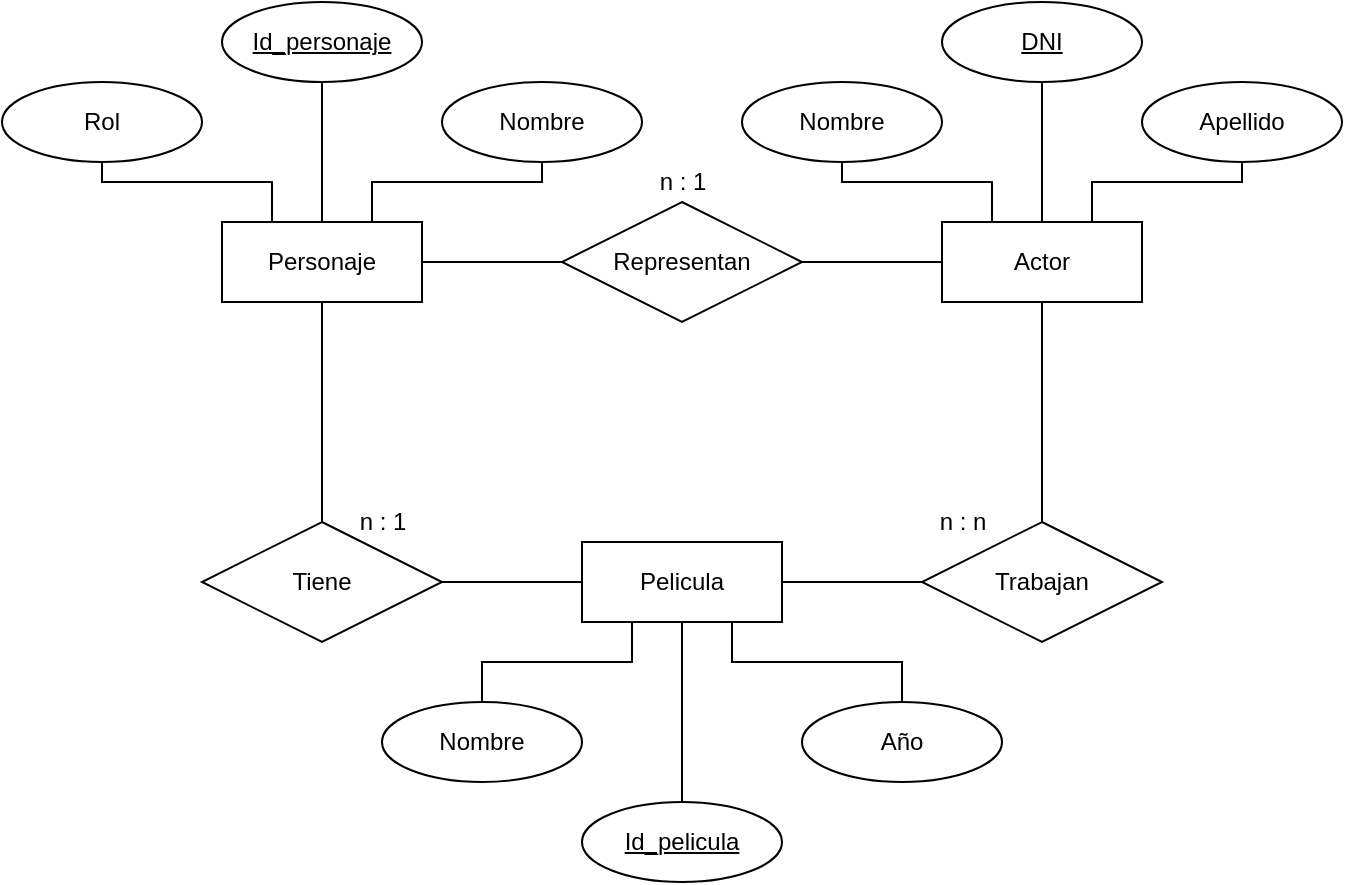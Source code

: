 <mxfile version="13.7.9" type="device"><diagram id="a4wN7kjNrropC3xq_mMU" name="Página-1"><mxGraphModel dx="1086" dy="806" grid="1" gridSize="10" guides="1" tooltips="1" connect="1" arrows="1" fold="1" page="1" pageScale="1" pageWidth="827" pageHeight="1169" math="0" shadow="0"><root><mxCell id="0"/><mxCell id="1" parent="0"/><mxCell id="JxnKgKEdRckpqDlTc3Gi-7" style="edgeStyle=orthogonalEdgeStyle;rounded=0;orthogonalLoop=1;jettySize=auto;html=1;endArrow=none;endFill=0;" parent="1" source="FeaqkFmE_zqpXnpOC4kX-2" target="JxnKgKEdRckpqDlTc3Gi-5" edge="1"><mxGeometry relative="1" as="geometry"/></mxCell><mxCell id="FeaqkFmE_zqpXnpOC4kX-2" value="Pelicula" style="whiteSpace=wrap;html=1;align=center;" parent="1" vertex="1"><mxGeometry x="330" y="280" width="100" height="40" as="geometry"/></mxCell><mxCell id="JxnKgKEdRckpqDlTc3Gi-11" style="edgeStyle=orthogonalEdgeStyle;rounded=0;orthogonalLoop=1;jettySize=auto;html=1;entryX=0;entryY=0.5;entryDx=0;entryDy=0;endArrow=none;endFill=0;" parent="1" source="FeaqkFmE_zqpXnpOC4kX-3" target="JxnKgKEdRckpqDlTc3Gi-6" edge="1"><mxGeometry relative="1" as="geometry"/></mxCell><mxCell id="FeaqkFmE_zqpXnpOC4kX-3" value="Personaje" style="whiteSpace=wrap;html=1;align=center;" parent="1" vertex="1"><mxGeometry x="150" y="120" width="100" height="40" as="geometry"/></mxCell><mxCell id="JxnKgKEdRckpqDlTc3Gi-12" style="edgeStyle=orthogonalEdgeStyle;rounded=0;orthogonalLoop=1;jettySize=auto;html=1;entryX=1;entryY=0.5;entryDx=0;entryDy=0;endArrow=none;endFill=0;" parent="1" source="FeaqkFmE_zqpXnpOC4kX-4" target="JxnKgKEdRckpqDlTc3Gi-6" edge="1"><mxGeometry relative="1" as="geometry"/></mxCell><mxCell id="FeaqkFmE_zqpXnpOC4kX-4" value="Actor" style="whiteSpace=wrap;html=1;align=center;" parent="1" vertex="1"><mxGeometry x="510" y="120" width="100" height="40" as="geometry"/></mxCell><mxCell id="JxnKgKEdRckpqDlTc3Gi-9" style="edgeStyle=orthogonalEdgeStyle;rounded=0;orthogonalLoop=1;jettySize=auto;html=1;entryX=0;entryY=0.5;entryDx=0;entryDy=0;endArrow=none;endFill=0;" parent="1" source="JxnKgKEdRckpqDlTc3Gi-4" target="FeaqkFmE_zqpXnpOC4kX-2" edge="1"><mxGeometry relative="1" as="geometry"/></mxCell><mxCell id="JxnKgKEdRckpqDlTc3Gi-10" style="edgeStyle=orthogonalEdgeStyle;rounded=0;orthogonalLoop=1;jettySize=auto;html=1;entryX=0.5;entryY=1;entryDx=0;entryDy=0;endArrow=none;endFill=0;" parent="1" source="JxnKgKEdRckpqDlTc3Gi-4" target="FeaqkFmE_zqpXnpOC4kX-3" edge="1"><mxGeometry relative="1" as="geometry"/></mxCell><mxCell id="JxnKgKEdRckpqDlTc3Gi-4" value="Tiene" style="shape=rhombus;perimeter=rhombusPerimeter;whiteSpace=wrap;html=1;align=center;" parent="1" vertex="1"><mxGeometry x="140" y="270" width="120" height="60" as="geometry"/></mxCell><mxCell id="JxnKgKEdRckpqDlTc3Gi-8" style="edgeStyle=orthogonalEdgeStyle;rounded=0;orthogonalLoop=1;jettySize=auto;html=1;entryX=0.5;entryY=1;entryDx=0;entryDy=0;endArrow=none;endFill=0;" parent="1" source="JxnKgKEdRckpqDlTc3Gi-5" target="FeaqkFmE_zqpXnpOC4kX-4" edge="1"><mxGeometry relative="1" as="geometry"/></mxCell><mxCell id="JxnKgKEdRckpqDlTc3Gi-5" value="Trabajan" style="shape=rhombus;perimeter=rhombusPerimeter;whiteSpace=wrap;html=1;align=center;" parent="1" vertex="1"><mxGeometry x="500" y="270" width="120" height="60" as="geometry"/></mxCell><mxCell id="JxnKgKEdRckpqDlTc3Gi-6" value="Representan" style="shape=rhombus;perimeter=rhombusPerimeter;whiteSpace=wrap;html=1;align=center;" parent="1" vertex="1"><mxGeometry x="320" y="110" width="120" height="60" as="geometry"/></mxCell><mxCell id="JxnKgKEdRckpqDlTc3Gi-17" style="edgeStyle=orthogonalEdgeStyle;rounded=0;orthogonalLoop=1;jettySize=auto;html=1;entryX=0.5;entryY=1;entryDx=0;entryDy=0;endArrow=none;endFill=0;" parent="1" source="JxnKgKEdRckpqDlTc3Gi-14" target="FeaqkFmE_zqpXnpOC4kX-2" edge="1"><mxGeometry relative="1" as="geometry"/></mxCell><mxCell id="JxnKgKEdRckpqDlTc3Gi-14" value="Id_pelicula" style="ellipse;whiteSpace=wrap;html=1;align=center;fontStyle=4;" parent="1" vertex="1"><mxGeometry x="330" y="410" width="100" height="40" as="geometry"/></mxCell><mxCell id="JxnKgKEdRckpqDlTc3Gi-18" style="edgeStyle=orthogonalEdgeStyle;rounded=0;orthogonalLoop=1;jettySize=auto;html=1;exitX=0.5;exitY=0;exitDx=0;exitDy=0;entryX=0.25;entryY=1;entryDx=0;entryDy=0;endArrow=none;endFill=0;" parent="1" source="JxnKgKEdRckpqDlTc3Gi-15" target="FeaqkFmE_zqpXnpOC4kX-2" edge="1"><mxGeometry relative="1" as="geometry"/></mxCell><mxCell id="JxnKgKEdRckpqDlTc3Gi-15" value="Nombre" style="ellipse;whiteSpace=wrap;html=1;align=center;" parent="1" vertex="1"><mxGeometry x="230" y="360" width="100" height="40" as="geometry"/></mxCell><mxCell id="JxnKgKEdRckpqDlTc3Gi-19" style="edgeStyle=orthogonalEdgeStyle;rounded=0;orthogonalLoop=1;jettySize=auto;html=1;entryX=0.75;entryY=1;entryDx=0;entryDy=0;endArrow=none;endFill=0;" parent="1" source="JxnKgKEdRckpqDlTc3Gi-16" target="FeaqkFmE_zqpXnpOC4kX-2" edge="1"><mxGeometry relative="1" as="geometry"><Array as="points"><mxPoint x="490" y="340"/><mxPoint x="405" y="340"/></Array></mxGeometry></mxCell><mxCell id="JxnKgKEdRckpqDlTc3Gi-16" value="Año" style="ellipse;whiteSpace=wrap;html=1;align=center;" parent="1" vertex="1"><mxGeometry x="440" y="360" width="100" height="40" as="geometry"/></mxCell><mxCell id="JxnKgKEdRckpqDlTc3Gi-25" style="edgeStyle=orthogonalEdgeStyle;rounded=0;orthogonalLoop=1;jettySize=auto;html=1;entryX=0.5;entryY=0;entryDx=0;entryDy=0;endArrow=none;endFill=0;" parent="1" source="JxnKgKEdRckpqDlTc3Gi-20" target="FeaqkFmE_zqpXnpOC4kX-3" edge="1"><mxGeometry relative="1" as="geometry"/></mxCell><mxCell id="JxnKgKEdRckpqDlTc3Gi-20" value="Id_personaje" style="ellipse;whiteSpace=wrap;html=1;align=center;fontStyle=4;" parent="1" vertex="1"><mxGeometry x="150" y="10" width="100" height="40" as="geometry"/></mxCell><mxCell id="JxnKgKEdRckpqDlTc3Gi-23" style="edgeStyle=orthogonalEdgeStyle;rounded=0;orthogonalLoop=1;jettySize=auto;html=1;entryX=0.25;entryY=0;entryDx=0;entryDy=0;endArrow=none;endFill=0;" parent="1" source="JxnKgKEdRckpqDlTc3Gi-21" target="FeaqkFmE_zqpXnpOC4kX-3" edge="1"><mxGeometry relative="1" as="geometry"><Array as="points"><mxPoint x="90" y="100"/><mxPoint x="175" y="100"/></Array></mxGeometry></mxCell><mxCell id="JxnKgKEdRckpqDlTc3Gi-21" value="Rol" style="ellipse;whiteSpace=wrap;html=1;align=center;" parent="1" vertex="1"><mxGeometry x="40" y="50" width="100" height="40" as="geometry"/></mxCell><mxCell id="JxnKgKEdRckpqDlTc3Gi-24" style="edgeStyle=orthogonalEdgeStyle;rounded=0;orthogonalLoop=1;jettySize=auto;html=1;entryX=0.75;entryY=0;entryDx=0;entryDy=0;endArrow=none;endFill=0;" parent="1" source="JxnKgKEdRckpqDlTc3Gi-22" target="FeaqkFmE_zqpXnpOC4kX-3" edge="1"><mxGeometry relative="1" as="geometry"><Array as="points"><mxPoint x="310" y="100"/><mxPoint x="225" y="100"/></Array></mxGeometry></mxCell><mxCell id="JxnKgKEdRckpqDlTc3Gi-22" value="Nombre" style="ellipse;whiteSpace=wrap;html=1;align=center;" parent="1" vertex="1"><mxGeometry x="260" y="50" width="100" height="40" as="geometry"/></mxCell><mxCell id="JxnKgKEdRckpqDlTc3Gi-29" style="edgeStyle=orthogonalEdgeStyle;rounded=0;orthogonalLoop=1;jettySize=auto;html=1;endArrow=none;endFill=0;" parent="1" source="JxnKgKEdRckpqDlTc3Gi-26" target="FeaqkFmE_zqpXnpOC4kX-4" edge="1"><mxGeometry relative="1" as="geometry"/></mxCell><mxCell id="JxnKgKEdRckpqDlTc3Gi-26" value="DNI" style="ellipse;whiteSpace=wrap;html=1;align=center;fontStyle=4;" parent="1" vertex="1"><mxGeometry x="510" y="10" width="100" height="40" as="geometry"/></mxCell><mxCell id="JxnKgKEdRckpqDlTc3Gi-30" style="edgeStyle=orthogonalEdgeStyle;rounded=0;orthogonalLoop=1;jettySize=auto;html=1;entryX=0.25;entryY=0;entryDx=0;entryDy=0;endArrow=none;endFill=0;" parent="1" source="JxnKgKEdRckpqDlTc3Gi-27" target="FeaqkFmE_zqpXnpOC4kX-4" edge="1"><mxGeometry relative="1" as="geometry"><Array as="points"><mxPoint x="460" y="100"/><mxPoint x="535" y="100"/></Array></mxGeometry></mxCell><mxCell id="JxnKgKEdRckpqDlTc3Gi-27" value="Nombre" style="ellipse;whiteSpace=wrap;html=1;align=center;" parent="1" vertex="1"><mxGeometry x="410" y="50" width="100" height="40" as="geometry"/></mxCell><mxCell id="JxnKgKEdRckpqDlTc3Gi-31" style="edgeStyle=orthogonalEdgeStyle;rounded=0;orthogonalLoop=1;jettySize=auto;html=1;entryX=0.75;entryY=0;entryDx=0;entryDy=0;endArrow=none;endFill=0;" parent="1" source="JxnKgKEdRckpqDlTc3Gi-28" target="FeaqkFmE_zqpXnpOC4kX-4" edge="1"><mxGeometry relative="1" as="geometry"><Array as="points"><mxPoint x="660" y="100"/><mxPoint x="585" y="100"/></Array></mxGeometry></mxCell><mxCell id="JxnKgKEdRckpqDlTc3Gi-28" value="Apellido" style="ellipse;whiteSpace=wrap;html=1;align=center;" parent="1" vertex="1"><mxGeometry x="610" y="50" width="100" height="40" as="geometry"/></mxCell><mxCell id="z3jmoC_cknv3m2Pog4Ug-1" value="n : n" style="text;html=1;resizable=0;autosize=1;align=center;verticalAlign=middle;points=[];fillColor=none;strokeColor=none;rounded=0;" parent="1" vertex="1"><mxGeometry x="500" y="260" width="40" height="20" as="geometry"/></mxCell><mxCell id="z3jmoC_cknv3m2Pog4Ug-2" value="n : 1" style="text;html=1;resizable=0;autosize=1;align=center;verticalAlign=middle;points=[];fillColor=none;strokeColor=none;rounded=0;" parent="1" vertex="1"><mxGeometry x="360" y="90" width="40" height="20" as="geometry"/></mxCell><mxCell id="z3jmoC_cknv3m2Pog4Ug-3" value="n : 1" style="text;html=1;resizable=0;autosize=1;align=center;verticalAlign=middle;points=[];fillColor=none;strokeColor=none;rounded=0;" parent="1" vertex="1"><mxGeometry x="210" y="260" width="40" height="20" as="geometry"/></mxCell></root></mxGraphModel></diagram></mxfile>